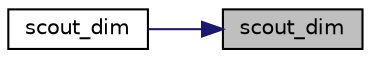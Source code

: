 digraph "scout_dim"
{
 // INTERACTIVE_SVG=YES
 // LATEX_PDF_SIZE
  edge [fontname="Helvetica",fontsize="10",labelfontname="Helvetica",labelfontsize="10"];
  node [fontname="Helvetica",fontsize="10",shape=record];
  rankdir="RL";
  Node1 [label="scout_dim",height=0.2,width=0.4,color="black", fillcolor="grey75", style="filled", fontcolor="black",tooltip=" "];
  Node1 -> Node2 [dir="back",color="midnightblue",fontsize="10",style="solid",fontname="Helvetica"];
  Node2 [label="scout_dim",height=0.2,width=0.4,color="black", fillcolor="white", style="filled",URL="$main_8cxx.html#a5b991bfcda9429502c6ac17834d9f543",tooltip=" "];
}
